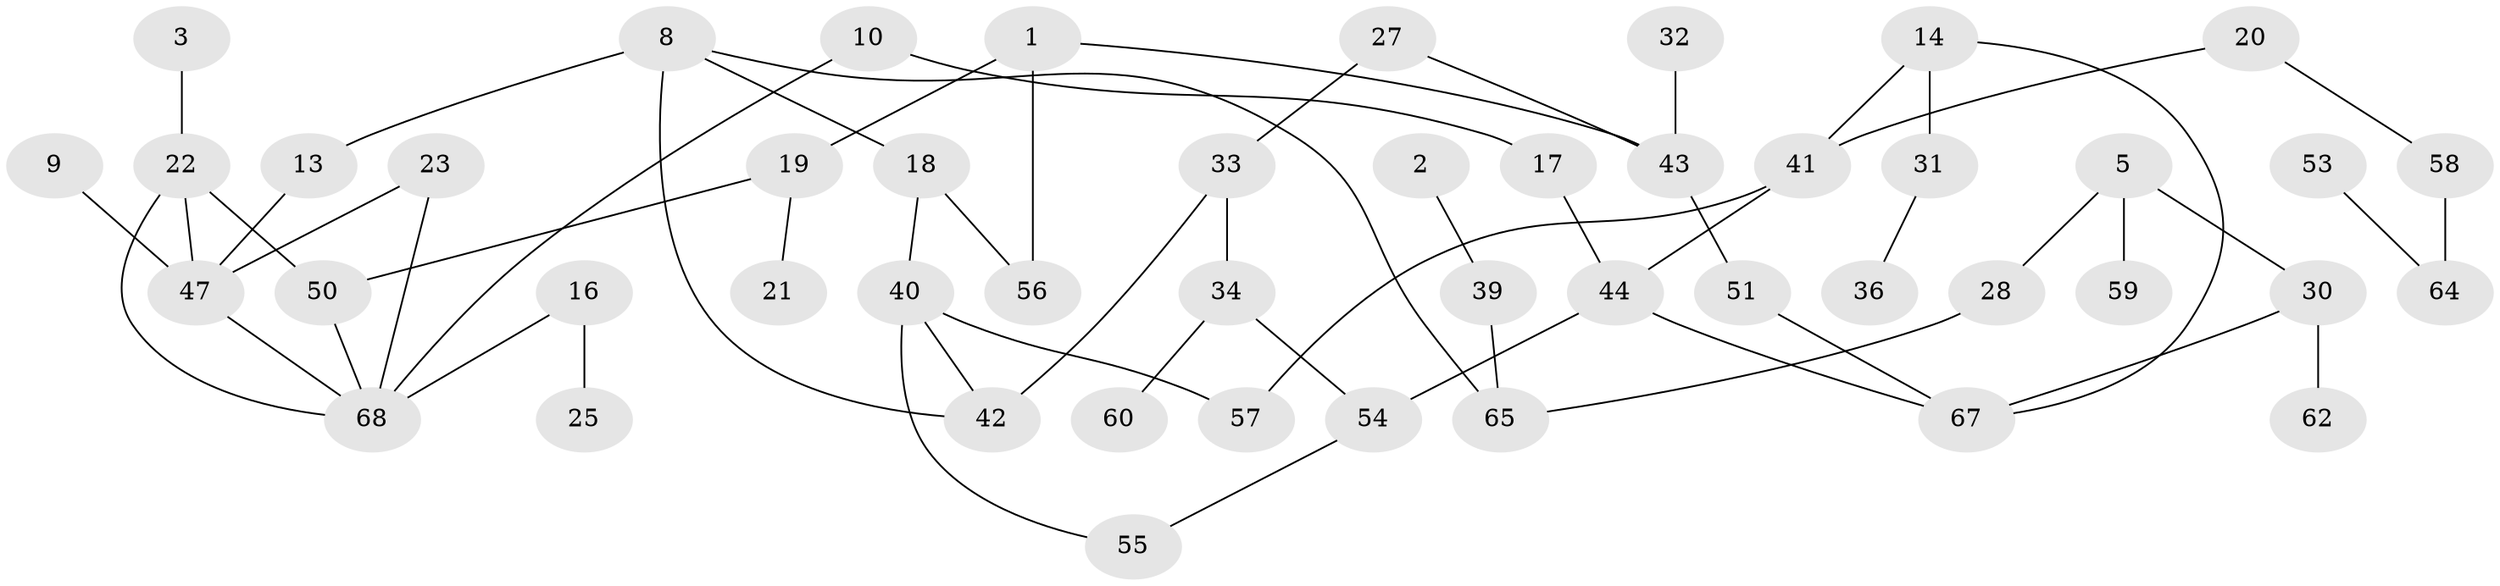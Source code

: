 // original degree distribution, {3: 0.168141592920354, 1: 0.30973451327433627, 4: 0.05309734513274336, 5: 0.04424778761061947, 0: 0.1504424778761062, 2: 0.26548672566371684, 7: 0.008849557522123894}
// Generated by graph-tools (version 1.1) at 2025/35/03/04/25 23:35:48]
// undirected, 48 vertices, 59 edges
graph export_dot {
  node [color=gray90,style=filled];
  1;
  2;
  3;
  5;
  8;
  9;
  10;
  13;
  14;
  16;
  17;
  18;
  19;
  20;
  21;
  22;
  23;
  25;
  27;
  28;
  30;
  31;
  32;
  33;
  34;
  36;
  39;
  40;
  41;
  42;
  43;
  44;
  47;
  50;
  51;
  53;
  54;
  55;
  56;
  57;
  58;
  59;
  60;
  62;
  64;
  65;
  67;
  68;
  1 -- 19 [weight=1.0];
  1 -- 43 [weight=1.0];
  1 -- 56 [weight=1.0];
  2 -- 39 [weight=1.0];
  3 -- 22 [weight=1.0];
  5 -- 28 [weight=1.0];
  5 -- 30 [weight=1.0];
  5 -- 59 [weight=1.0];
  8 -- 13 [weight=1.0];
  8 -- 18 [weight=1.0];
  8 -- 42 [weight=1.0];
  8 -- 65 [weight=1.0];
  9 -- 47 [weight=1.0];
  10 -- 17 [weight=1.0];
  10 -- 68 [weight=1.0];
  13 -- 47 [weight=1.0];
  14 -- 31 [weight=1.0];
  14 -- 41 [weight=1.0];
  14 -- 67 [weight=1.0];
  16 -- 25 [weight=1.0];
  16 -- 68 [weight=1.0];
  17 -- 44 [weight=1.0];
  18 -- 40 [weight=1.0];
  18 -- 56 [weight=1.0];
  19 -- 21 [weight=1.0];
  19 -- 50 [weight=1.0];
  20 -- 41 [weight=1.0];
  20 -- 58 [weight=1.0];
  22 -- 47 [weight=1.0];
  22 -- 50 [weight=1.0];
  22 -- 68 [weight=1.0];
  23 -- 47 [weight=1.0];
  23 -- 68 [weight=1.0];
  27 -- 33 [weight=1.0];
  27 -- 43 [weight=1.0];
  28 -- 65 [weight=1.0];
  30 -- 62 [weight=1.0];
  30 -- 67 [weight=1.0];
  31 -- 36 [weight=1.0];
  32 -- 43 [weight=1.0];
  33 -- 34 [weight=1.0];
  33 -- 42 [weight=1.0];
  34 -- 54 [weight=1.0];
  34 -- 60 [weight=1.0];
  39 -- 65 [weight=1.0];
  40 -- 42 [weight=1.0];
  40 -- 55 [weight=1.0];
  40 -- 57 [weight=1.0];
  41 -- 44 [weight=1.0];
  41 -- 57 [weight=1.0];
  43 -- 51 [weight=1.0];
  44 -- 54 [weight=1.0];
  44 -- 67 [weight=1.0];
  47 -- 68 [weight=1.0];
  50 -- 68 [weight=1.0];
  51 -- 67 [weight=1.0];
  53 -- 64 [weight=1.0];
  54 -- 55 [weight=1.0];
  58 -- 64 [weight=1.0];
}
